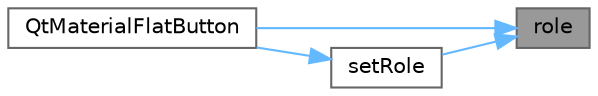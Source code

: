 digraph "role"
{
 // LATEX_PDF_SIZE
  bgcolor="transparent";
  edge [fontname=Helvetica,fontsize=10,labelfontname=Helvetica,labelfontsize=10];
  node [fontname=Helvetica,fontsize=10,shape=box,height=0.2,width=0.4];
  rankdir="RL";
  Node1 [id="Node000001",label="role",height=0.2,width=0.4,color="gray40", fillcolor="grey60", style="filled", fontcolor="black",tooltip="获取按钮角色"];
  Node1 -> Node2 [id="edge1_Node000001_Node000002",dir="back",color="steelblue1",style="solid",tooltip=" "];
  Node2 [id="Node000002",label="QtMaterialFlatButton",height=0.2,width=0.4,color="grey40", fillcolor="white", style="filled",URL="$class_qt_material_flat_button.html#a77599465a0ecacaed2ff2104abe5dbc1",tooltip="构造函数，初始化扁平按钮"];
  Node1 -> Node3 [id="edge2_Node000001_Node000003",dir="back",color="steelblue1",style="solid",tooltip=" "];
  Node3 [id="Node000003",label="setRole",height=0.2,width=0.4,color="grey40", fillcolor="white", style="filled",URL="$class_qt_material_flat_button.html#aa9b5c39374502a7ef2d747a13d3633e9",tooltip="设置按钮角色"];
  Node3 -> Node2 [id="edge3_Node000003_Node000002",dir="back",color="steelblue1",style="solid",tooltip=" "];
}
